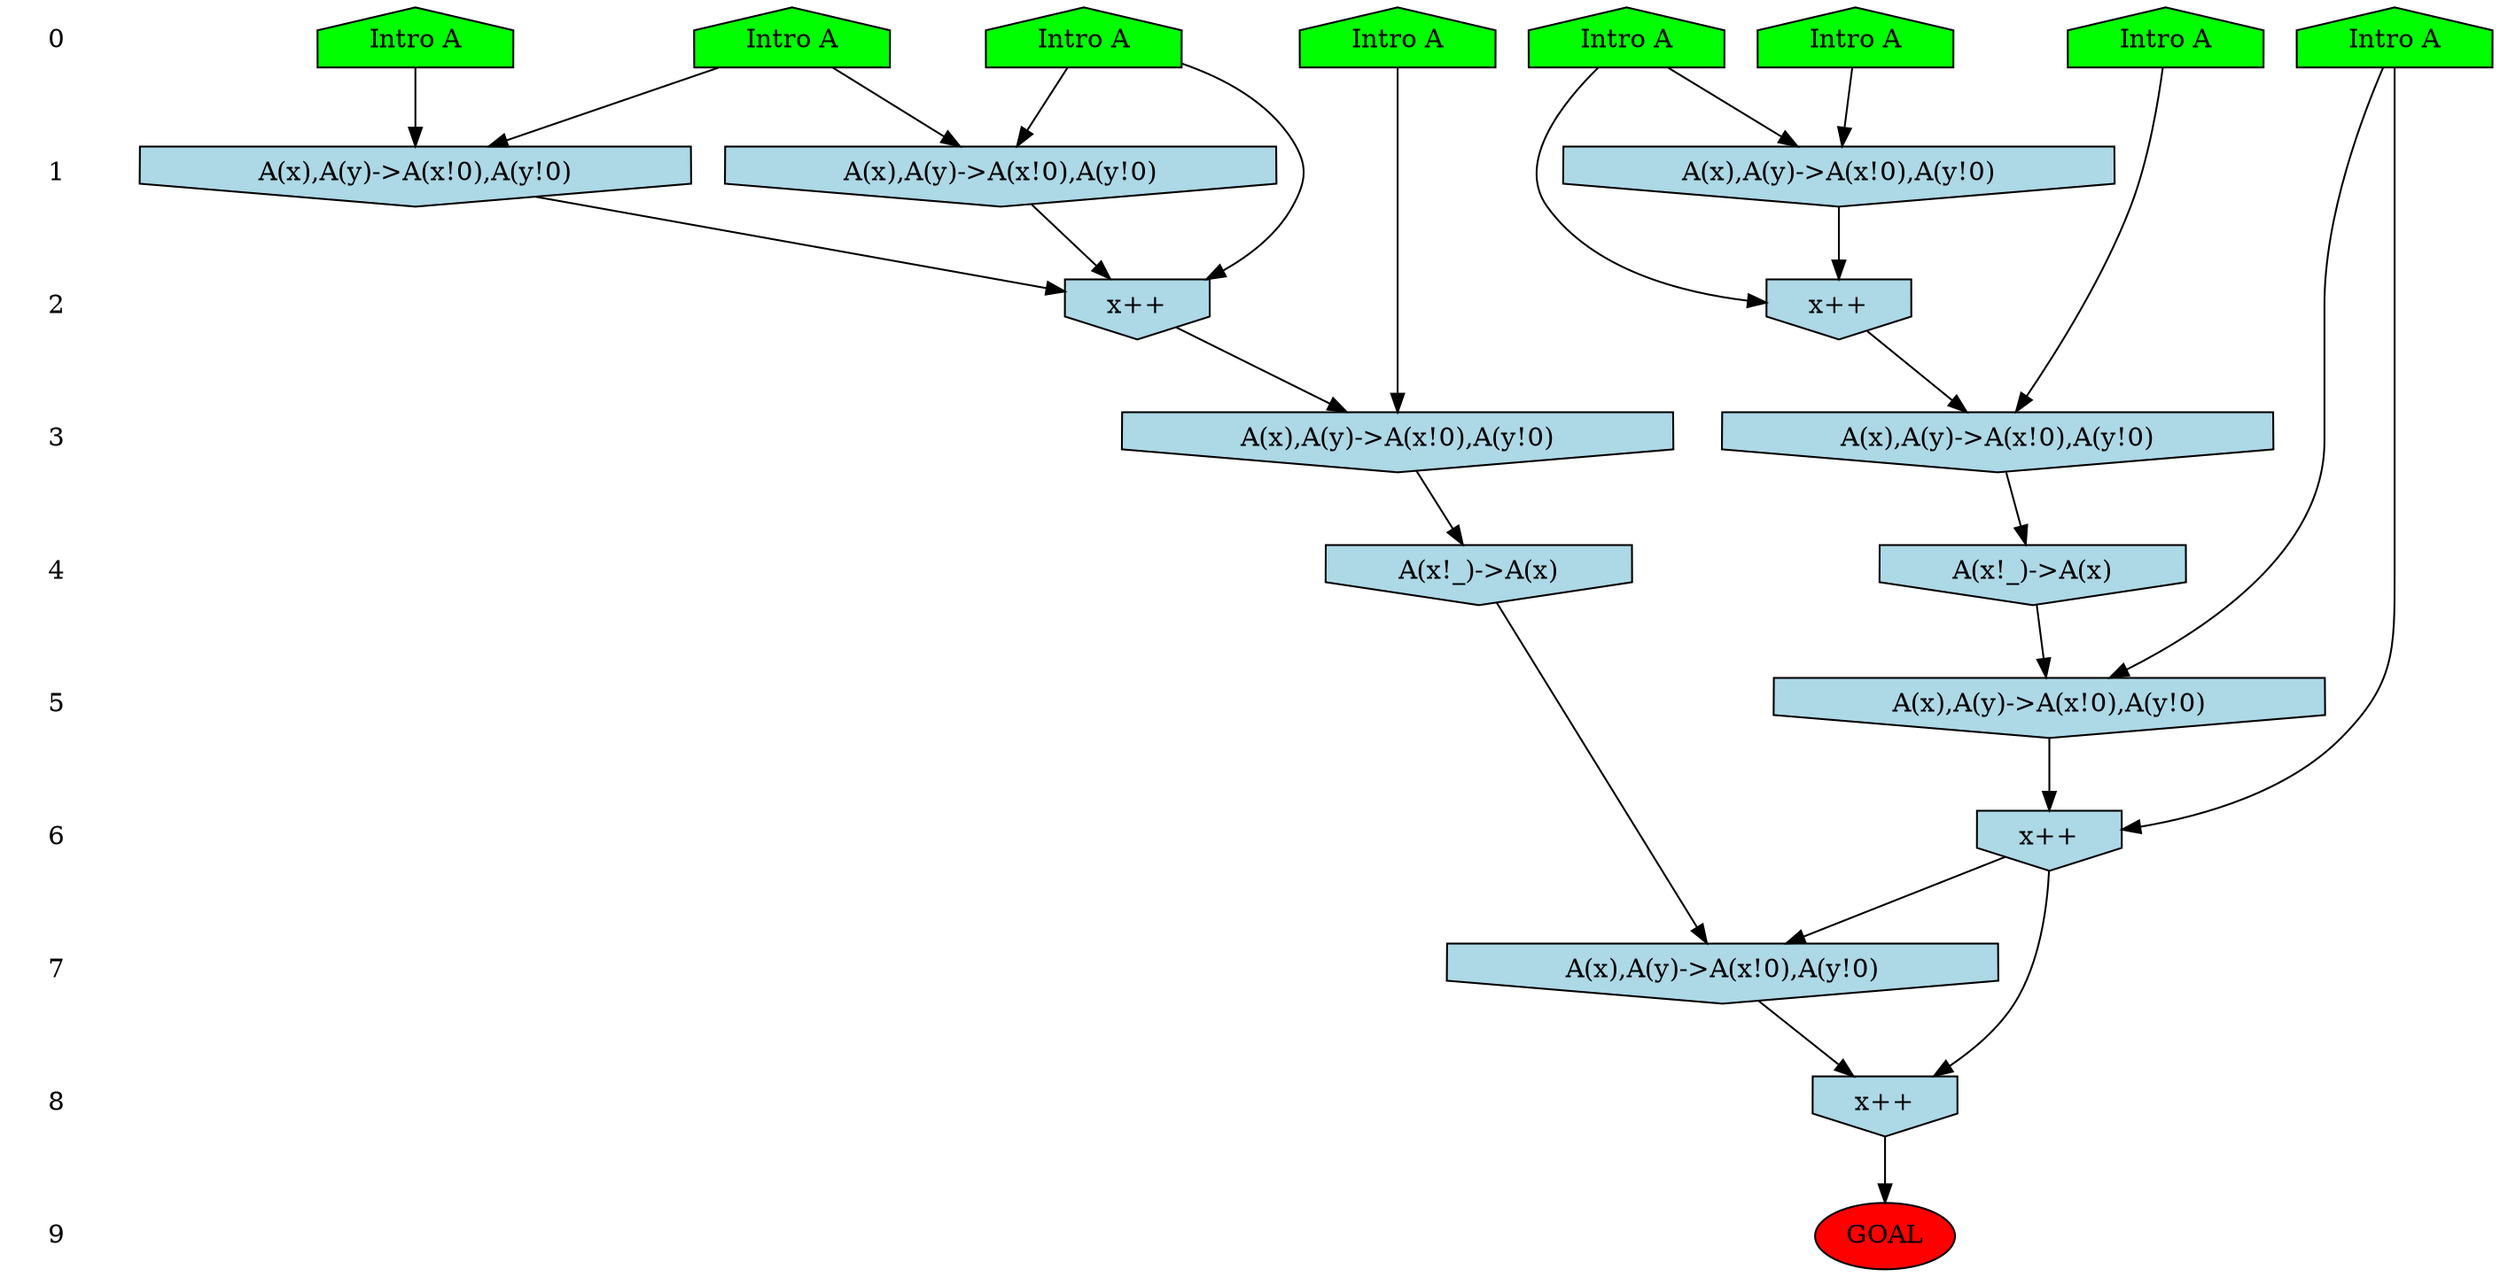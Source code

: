 /* Compression of 1 causal flows obtained in average at 2.985631E+00 t.u */
/* Compressed causal flows were: [964] */
digraph G{
 ranksep=.5 ; 
{ rank = same ; "0" [shape=plaintext] ; node_1 [label ="Intro A", shape=house, style=filled, fillcolor=green] ;
node_2 [label ="Intro A", shape=house, style=filled, fillcolor=green] ;
node_3 [label ="Intro A", shape=house, style=filled, fillcolor=green] ;
node_4 [label ="Intro A", shape=house, style=filled, fillcolor=green] ;
node_5 [label ="Intro A", shape=house, style=filled, fillcolor=green] ;
node_6 [label ="Intro A", shape=house, style=filled, fillcolor=green] ;
node_7 [label ="Intro A", shape=house, style=filled, fillcolor=green] ;
node_8 [label ="Intro A", shape=house, style=filled, fillcolor=green] ;
}
{ rank = same ; "1" [shape=plaintext] ; node_9 [label="A(x),A(y)->A(x!0),A(y!0)", shape=invhouse, style=filled, fillcolor = lightblue] ;
node_10 [label="A(x),A(y)->A(x!0),A(y!0)", shape=invhouse, style=filled, fillcolor = lightblue] ;
node_11 [label="A(x),A(y)->A(x!0),A(y!0)", shape=invhouse, style=filled, fillcolor = lightblue] ;
}
{ rank = same ; "2" [shape=plaintext] ; node_12 [label="x++", shape=invhouse, style=filled, fillcolor = lightblue] ;
node_14 [label="x++", shape=invhouse, style=filled, fillcolor = lightblue] ;
}
{ rank = same ; "3" [shape=plaintext] ; node_13 [label="A(x),A(y)->A(x!0),A(y!0)", shape=invhouse, style=filled, fillcolor = lightblue] ;
node_15 [label="A(x),A(y)->A(x!0),A(y!0)", shape=invhouse, style=filled, fillcolor = lightblue] ;
}
{ rank = same ; "4" [shape=plaintext] ; node_16 [label="A(x!_)->A(x)", shape=invhouse, style=filled, fillcolor = lightblue] ;
node_18 [label="A(x!_)->A(x)", shape=invhouse, style=filled, fillcolor = lightblue] ;
}
{ rank = same ; "5" [shape=plaintext] ; node_17 [label="A(x),A(y)->A(x!0),A(y!0)", shape=invhouse, style=filled, fillcolor = lightblue] ;
}
{ rank = same ; "6" [shape=plaintext] ; node_19 [label="x++", shape=invhouse, style=filled, fillcolor = lightblue] ;
}
{ rank = same ; "7" [shape=plaintext] ; node_20 [label="A(x),A(y)->A(x!0),A(y!0)", shape=invhouse, style=filled, fillcolor = lightblue] ;
}
{ rank = same ; "8" [shape=plaintext] ; node_21 [label="x++", shape=invhouse, style=filled, fillcolor = lightblue] ;
}
{ rank = same ; "9" [shape=plaintext] ; node_22 [label ="GOAL", style=filled, fillcolor=red] ;
}
"0" -> "1" [style="invis"]; 
"1" -> "2" [style="invis"]; 
"2" -> "3" [style="invis"]; 
"3" -> "4" [style="invis"]; 
"4" -> "5" [style="invis"]; 
"5" -> "6" [style="invis"]; 
"6" -> "7" [style="invis"]; 
"7" -> "8" [style="invis"]; 
"8" -> "9" [style="invis"]; 
node_2 -> node_9
node_6 -> node_9
node_3 -> node_10
node_8 -> node_10
node_6 -> node_11
node_7 -> node_11
node_2 -> node_12
node_9 -> node_12
node_11 -> node_12
node_4 -> node_13
node_12 -> node_13
node_8 -> node_14
node_10 -> node_14
node_1 -> node_15
node_14 -> node_15
node_15 -> node_16
node_5 -> node_17
node_16 -> node_17
node_13 -> node_18
node_5 -> node_19
node_17 -> node_19
node_18 -> node_20
node_19 -> node_20
node_19 -> node_21
node_20 -> node_21
node_21 -> node_22
}
/*
 Dot generation time: 0.000000
*/